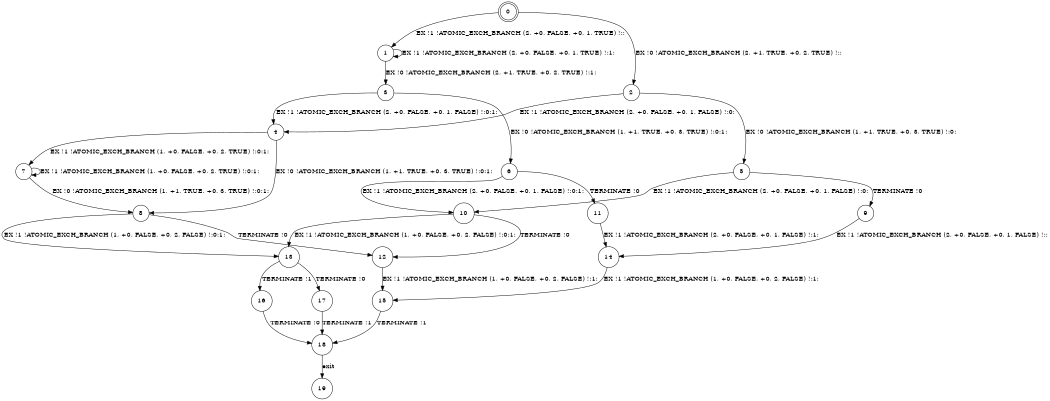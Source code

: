 digraph BCG {
size = "7, 10.5";
center = TRUE;
node [shape = circle];
0 [peripheries = 2];
0 -> 1 [label = "EX !1 !ATOMIC_EXCH_BRANCH (2, +0, FALSE, +0, 1, TRUE) !::"];
0 -> 2 [label = "EX !0 !ATOMIC_EXCH_BRANCH (2, +1, TRUE, +0, 2, TRUE) !::"];
1 -> 3 [label = "EX !0 !ATOMIC_EXCH_BRANCH (2, +1, TRUE, +0, 2, TRUE) !:1:"];
1 -> 1 [label = "EX !1 !ATOMIC_EXCH_BRANCH (2, +0, FALSE, +0, 1, TRUE) !:1:"];
2 -> 4 [label = "EX !1 !ATOMIC_EXCH_BRANCH (2, +0, FALSE, +0, 1, FALSE) !:0:"];
2 -> 5 [label = "EX !0 !ATOMIC_EXCH_BRANCH (1, +1, TRUE, +0, 3, TRUE) !:0:"];
3 -> 4 [label = "EX !1 !ATOMIC_EXCH_BRANCH (2, +0, FALSE, +0, 1, FALSE) !:0:1:"];
3 -> 6 [label = "EX !0 !ATOMIC_EXCH_BRANCH (1, +1, TRUE, +0, 3, TRUE) !:0:1:"];
4 -> 7 [label = "EX !1 !ATOMIC_EXCH_BRANCH (1, +0, FALSE, +0, 2, TRUE) !:0:1:"];
4 -> 8 [label = "EX !0 !ATOMIC_EXCH_BRANCH (1, +1, TRUE, +0, 3, TRUE) !:0:1:"];
5 -> 9 [label = "TERMINATE !0"];
5 -> 10 [label = "EX !1 !ATOMIC_EXCH_BRANCH (2, +0, FALSE, +0, 1, FALSE) !:0:"];
6 -> 11 [label = "TERMINATE !0"];
6 -> 10 [label = "EX !1 !ATOMIC_EXCH_BRANCH (2, +0, FALSE, +0, 1, FALSE) !:0:1:"];
7 -> 7 [label = "EX !1 !ATOMIC_EXCH_BRANCH (1, +0, FALSE, +0, 2, TRUE) !:0:1:"];
7 -> 8 [label = "EX !0 !ATOMIC_EXCH_BRANCH (1, +1, TRUE, +0, 3, TRUE) !:0:1:"];
8 -> 12 [label = "TERMINATE !0"];
8 -> 13 [label = "EX !1 !ATOMIC_EXCH_BRANCH (1, +0, FALSE, +0, 2, FALSE) !:0:1:"];
9 -> 14 [label = "EX !1 !ATOMIC_EXCH_BRANCH (2, +0, FALSE, +0, 1, FALSE) !::"];
10 -> 12 [label = "TERMINATE !0"];
10 -> 13 [label = "EX !1 !ATOMIC_EXCH_BRANCH (1, +0, FALSE, +0, 2, FALSE) !:0:1:"];
11 -> 14 [label = "EX !1 !ATOMIC_EXCH_BRANCH (2, +0, FALSE, +0, 1, FALSE) !:1:"];
12 -> 15 [label = "EX !1 !ATOMIC_EXCH_BRANCH (1, +0, FALSE, +0, 2, FALSE) !:1:"];
13 -> 16 [label = "TERMINATE !1"];
13 -> 17 [label = "TERMINATE !0"];
14 -> 15 [label = "EX !1 !ATOMIC_EXCH_BRANCH (1, +0, FALSE, +0, 2, FALSE) !:1:"];
15 -> 18 [label = "TERMINATE !1"];
16 -> 18 [label = "TERMINATE !0"];
17 -> 18 [label = "TERMINATE !1"];
18 -> 19 [label = "exit"];
}
